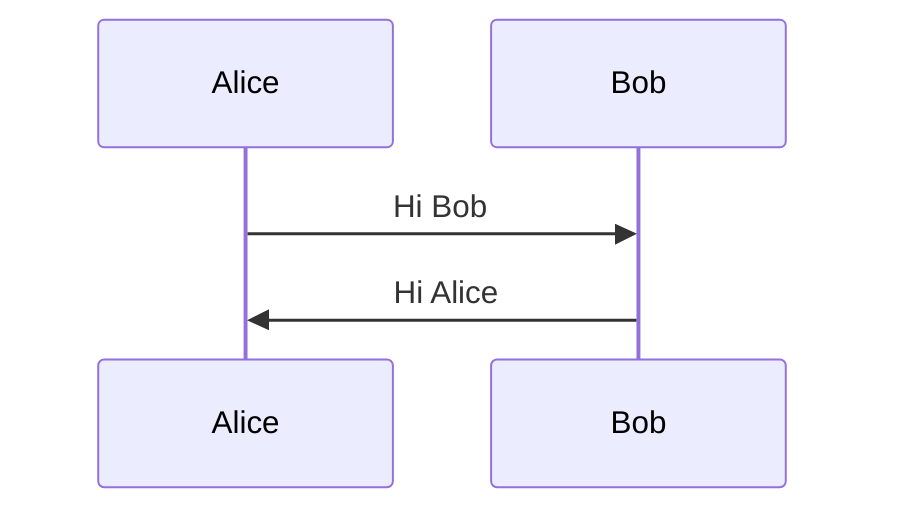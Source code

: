 sequenceDiagram;
    participant Alice
    participant Bob
    Alice->>Bob: Hi Bob
    Bob->>Alice: Hi Alice